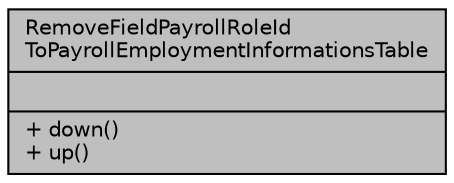 digraph "RemoveFieldPayrollRoleIdToPayrollEmploymentInformationsTable"
{
 // LATEX_PDF_SIZE
  bgcolor="transparent";
  edge [fontname="Helvetica",fontsize="10",labelfontname="Helvetica",labelfontsize="10"];
  node [fontname="Helvetica",fontsize="10",shape=record];
  Node1 [label="{RemoveFieldPayrollRoleId\lToPayrollEmploymentInformationsTable\n||+ down()\l+ up()\l}",height=0.2,width=0.4,color="black", fillcolor="grey75", style="filled", fontcolor="black",tooltip="Elimina el campo rol de la tabla de informaciones laborales del trabajador."];
}
